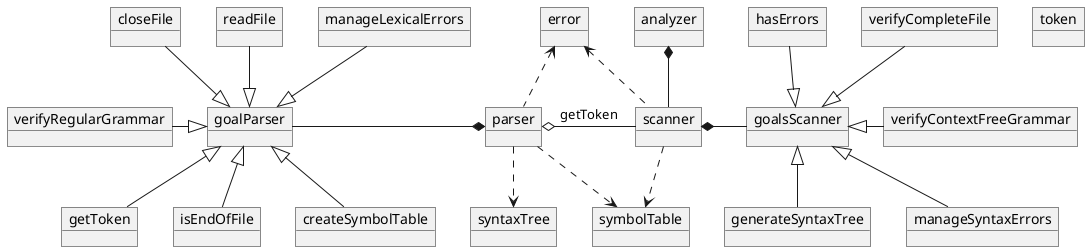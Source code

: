 @startuml

    object scanner

    object parser

    object analyzer

    object token

    object symbolTable

    object error

    object syntaxTree

    object goalsScanner

    object readFile
    object closeFile
    object manageLexicalErrors
    object verifyRegularGrammar
    object getToken
    object isEndOfFile
    object createSymbolTable


    object verifyContextFreeGrammar
    object generateSyntaxTree
    object manageSyntaxErrors
    object verifyCompleteFile
    object hasErrors

    object goalParser


    analyzer *-- scanner
    

    scanner .up.> error
    parser .up.> error

    parser o-right- scanner: getToken

    parser ..> syntaxTree

    scanner ..> symbolTable
    parser ..>  symbolTable



    scanner *-right- goalsScanner

    parser *-left- goalParser


    goalParser <|-up- readFile
    goalParser <|-up- closeFile
    goalParser <|-up- manageLexicalErrors
    goalParser <|-left- verifyRegularGrammar
    goalParser <|-down- getToken
    goalParser <|-down- isEndOfFile
    goalParser <|-down- createSymbolTable


    goalsScanner <|-right- verifyContextFreeGrammar
    goalsScanner <|-down- generateSyntaxTree
    goalsScanner <|-down- manageSyntaxErrors
    goalsScanner <|-up- verifyCompleteFile
    goalsScanner <|-up- hasErrors


@enduml